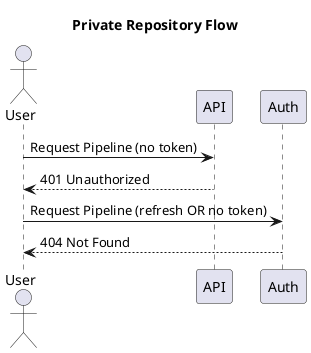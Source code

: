 @startuml

title Private Repository Flow

actor User
participant API
participant Auth

User -> API   : Request Pipeline (no token)
API --> User  : 401 Unauthorized
User -> Auth  : Request Pipeline (refresh OR no token)
Auth --> User : 404 Not Found

@enduml
